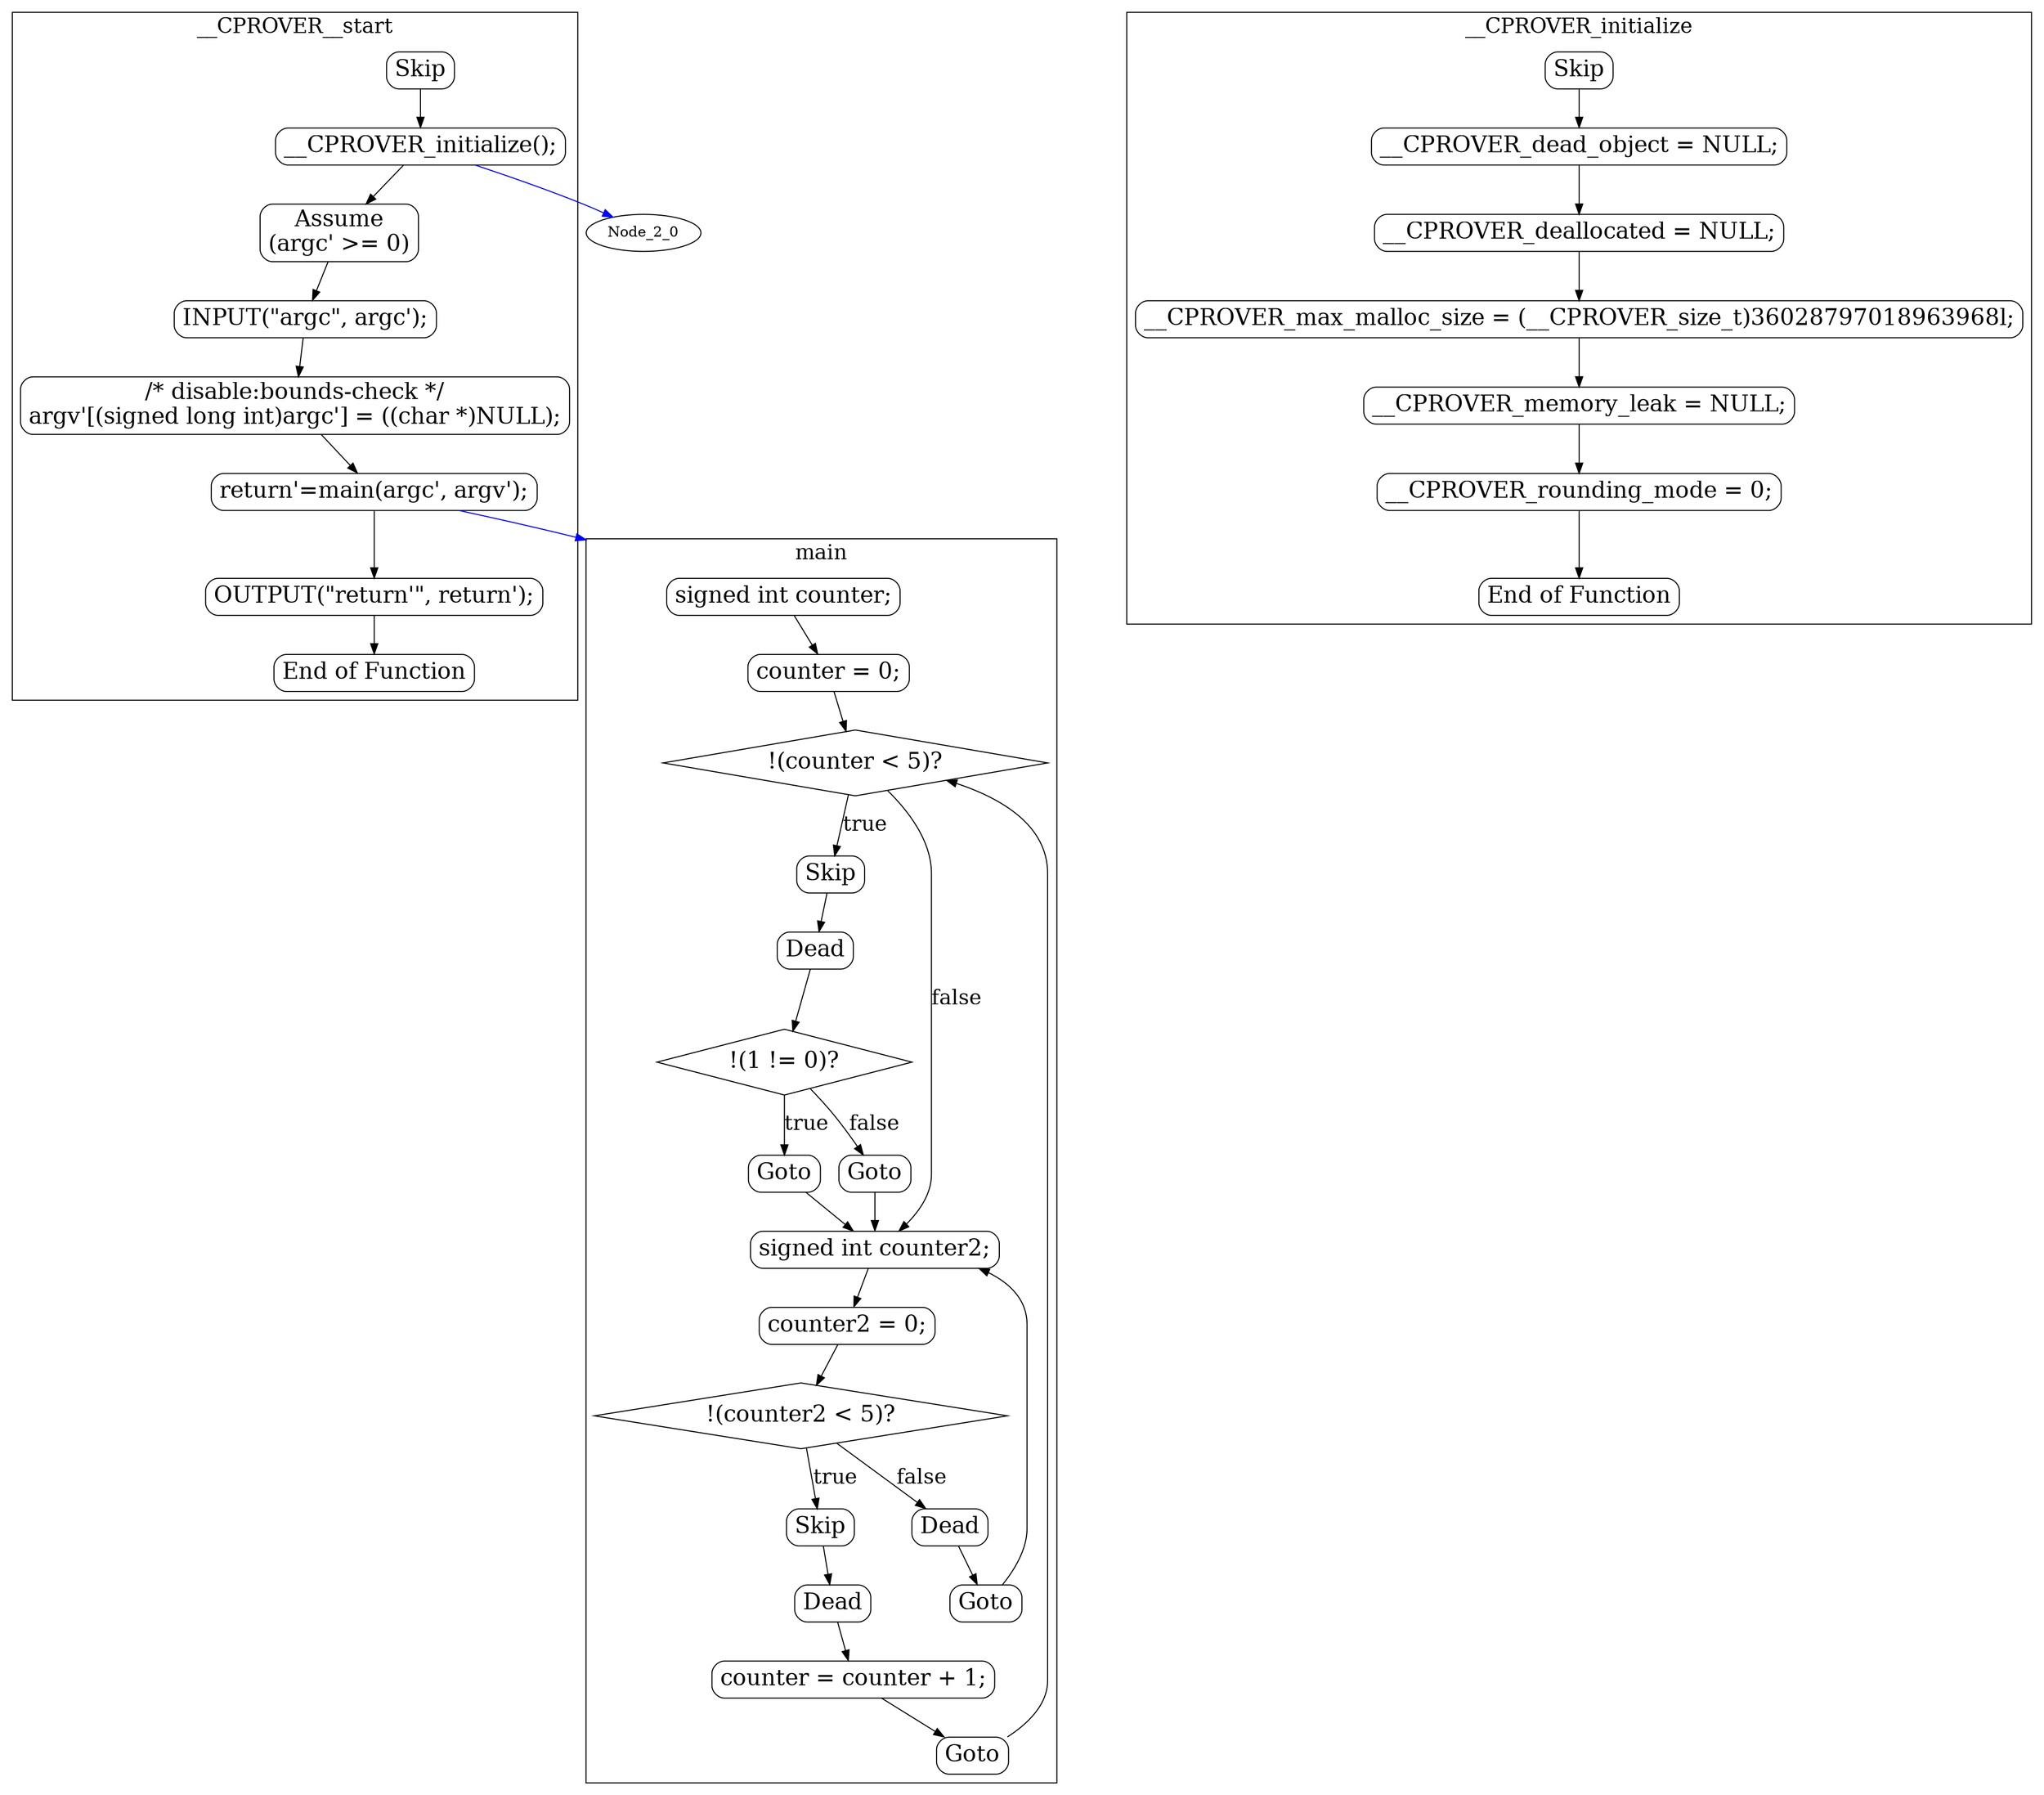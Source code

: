 digraph G {
color=black;orientation=portrait;fontsize=20;compound=true;size="30,40";ratio=compress;
subgraph "cluster_main" {
label="main";
Node_0_0 [shape=Mrecord,fontsize=22,label="signed int counter;"];
Node_0_0 -> Node_0_1 ;
Node_0_1 [shape=Mrecord,fontsize=22,label="counter = 0;"];
Node_0_1 -> Node_0_2 ;
Node_0_2 [shape=diamond,fontsize=22,label="!(counter \< 5)?"];
Node_0_2 -> Node_0_16 [fontsize=20,label="true"];
Node_0_2 -> Node_0_3 [fontsize=20,label="false"];
Node_0_16 [shape=Mrecord,fontsize=22,label="Skip"];
Node_0_16 -> Node_0_17 ;
Node_0_3 [shape=Mrecord,fontsize=22,label="signed int counter2;"];
Node_0_3 -> Node_0_4 ;
Node_0_17 [shape=Mrecord,fontsize=22,label="Dead"];
Node_0_17 -> Node_0_18 ;
Node_0_4 [shape=Mrecord,fontsize=22,label="counter2 = 0;"];
Node_0_4 -> Node_0_5 ;
Node_0_18 [shape=diamond,fontsize=22,label="!(1 != 0)?"];
Node_0_18 -> Node_0_22 [fontsize=20,label="true"];
Node_0_18 -> Node_0_19 [fontsize=20,label="false"];
Node_0_5 [shape=diamond,fontsize=22,label="!(counter2 \< 5)?"];
Node_0_5 -> Node_0_12 [fontsize=20,label="true"];
Node_0_5 -> Node_0_6 [fontsize=20,label="false"];
Node_0_22 [shape=Mrecord,fontsize=22,label="Goto"];
Node_0_22 -> Node_0_3 ;
Node_0_19 [shape=Mrecord,fontsize=22,label="Goto"];
Node_0_19 -> Node_0_3 ;
Node_0_12 [shape=Mrecord,fontsize=22,label="Skip"];
Node_0_12 -> Node_0_13 ;
Node_0_6 [shape=Mrecord,fontsize=22,label="Dead"];
Node_0_6 -> Node_0_7 ;
Node_0_13 [shape=Mrecord,fontsize=22,label="Dead"];
Node_0_13 -> Node_0_14 ;
Node_0_7 [shape=Mrecord,fontsize=22,label="Goto"];
Node_0_7 -> Node_0_3 ;
Node_0_14 [shape=Mrecord,fontsize=22,label="counter = counter + 1;"];
Node_0_14 -> Node_0_15 ;
Node_0_15 [shape=Mrecord,fontsize=22,label="Goto"];
Node_0_15 -> Node_0_2 ;
}
subgraph "cluster___CPROVER__start" {
label="__CPROVER__start";
Node_1_27 [shape=Mrecord,fontsize=22,label="Skip"];
Node_1_27 -> Node_1_28 ;
Node_1_28 [shape=Mrecord,fontsize=22,label="__CPROVER_initialize();"];
Node_1_28 -> Node_1_29 ;
Node_1_29 [shape=Mrecord,fontsize=22,label="Assume\n(argc' \>= 0)"];
Node_1_29 -> Node_1_30 ;
Node_1_30 [shape=Mrecord,fontsize=22,label="INPUT(\"argc\", argc');"];
Node_1_30 -> Node_1_31 ;
Node_1_31 [shape=Mrecord,fontsize=22,label="/* disable:bounds-check */\nargv'[(signed long int)argc'] = ((char *)NULL);"];
Node_1_31 -> Node_1_32 ;
Node_1_32 [shape=Mrecord,fontsize=22,label="return'=main(argc', argv');"];
Node_1_32 -> Node_1_33 ;
Node_1_33 [shape=Mrecord,fontsize=22,label="OUTPUT(\"return'\", return');"];
Node_1_33 -> Node_1_34 ;
Node_1_34 [shape=Mrecord,fontsize=22,label="End of Function"];
}
subgraph "cluster___CPROVER_initialize" {
label="__CPROVER_initialize";
Node_2_35 [shape=Mrecord,fontsize=22,label="Skip"];
Node_2_35 -> Node_2_36 ;
Node_2_36 [shape=Mrecord,fontsize=22,label="__CPROVER_dead_object = NULL;"];
Node_2_36 -> Node_2_37 ;
Node_2_37 [shape=Mrecord,fontsize=22,label="__CPROVER_deallocated = NULL;"];
Node_2_37 -> Node_2_38 ;
Node_2_38 [shape=Mrecord,fontsize=22,label="__CPROVER_max_malloc_size = (__CPROVER_size_t)36028797018963968l;"];
Node_2_38 -> Node_2_39 ;
Node_2_39 [shape=Mrecord,fontsize=22,label="__CPROVER_memory_leak = NULL;"];
Node_2_39 -> Node_2_40 ;
Node_2_40 [shape=Mrecord,fontsize=22,label="__CPROVER_rounding_mode = 0;"];
Node_2_40 -> Node_2_41 ;
Node_2_41 [shape=Mrecord,fontsize=22,label="End of Function"];
}
Node_1_28 -> Node_2_0 [lhead="cluster___CPROVER_initialize",color=blue];
Node_1_32 -> Node_0_0 [lhead="cluster_main",color=blue];
}
